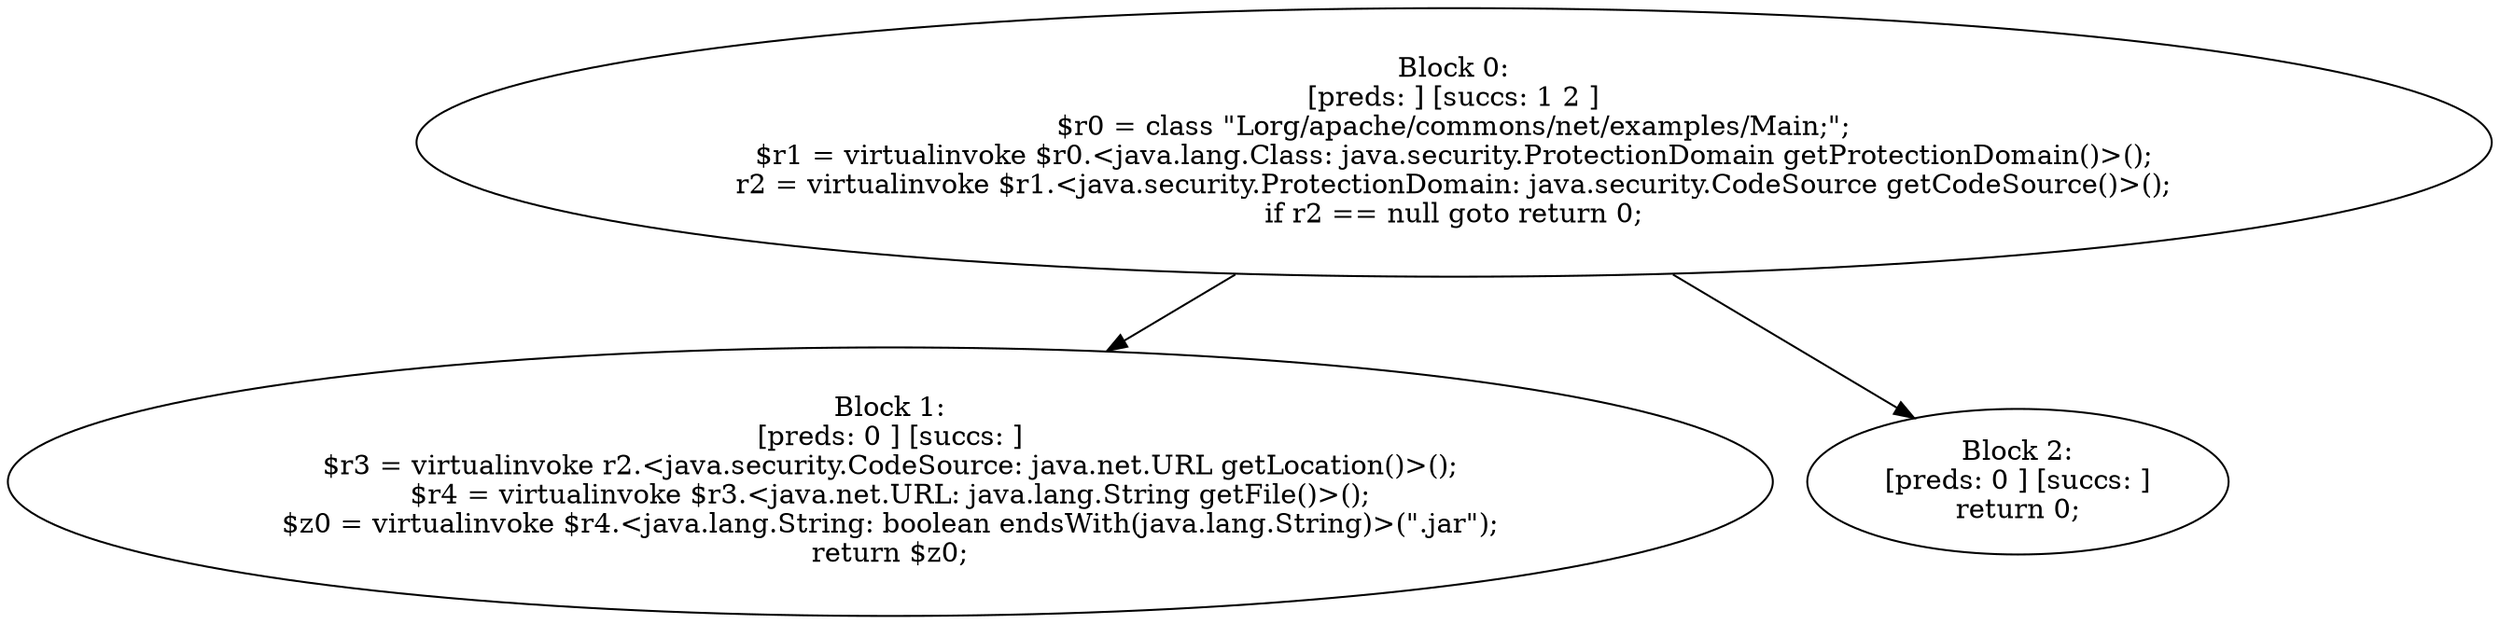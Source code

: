 digraph "unitGraph" {
    "Block 0:
[preds: ] [succs: 1 2 ]
$r0 = class \"Lorg/apache/commons/net/examples/Main;\";
$r1 = virtualinvoke $r0.<java.lang.Class: java.security.ProtectionDomain getProtectionDomain()>();
r2 = virtualinvoke $r1.<java.security.ProtectionDomain: java.security.CodeSource getCodeSource()>();
if r2 == null goto return 0;
"
    "Block 1:
[preds: 0 ] [succs: ]
$r3 = virtualinvoke r2.<java.security.CodeSource: java.net.URL getLocation()>();
$r4 = virtualinvoke $r3.<java.net.URL: java.lang.String getFile()>();
$z0 = virtualinvoke $r4.<java.lang.String: boolean endsWith(java.lang.String)>(\".jar\");
return $z0;
"
    "Block 2:
[preds: 0 ] [succs: ]
return 0;
"
    "Block 0:
[preds: ] [succs: 1 2 ]
$r0 = class \"Lorg/apache/commons/net/examples/Main;\";
$r1 = virtualinvoke $r0.<java.lang.Class: java.security.ProtectionDomain getProtectionDomain()>();
r2 = virtualinvoke $r1.<java.security.ProtectionDomain: java.security.CodeSource getCodeSource()>();
if r2 == null goto return 0;
"->"Block 1:
[preds: 0 ] [succs: ]
$r3 = virtualinvoke r2.<java.security.CodeSource: java.net.URL getLocation()>();
$r4 = virtualinvoke $r3.<java.net.URL: java.lang.String getFile()>();
$z0 = virtualinvoke $r4.<java.lang.String: boolean endsWith(java.lang.String)>(\".jar\");
return $z0;
";
    "Block 0:
[preds: ] [succs: 1 2 ]
$r0 = class \"Lorg/apache/commons/net/examples/Main;\";
$r1 = virtualinvoke $r0.<java.lang.Class: java.security.ProtectionDomain getProtectionDomain()>();
r2 = virtualinvoke $r1.<java.security.ProtectionDomain: java.security.CodeSource getCodeSource()>();
if r2 == null goto return 0;
"->"Block 2:
[preds: 0 ] [succs: ]
return 0;
";
}
